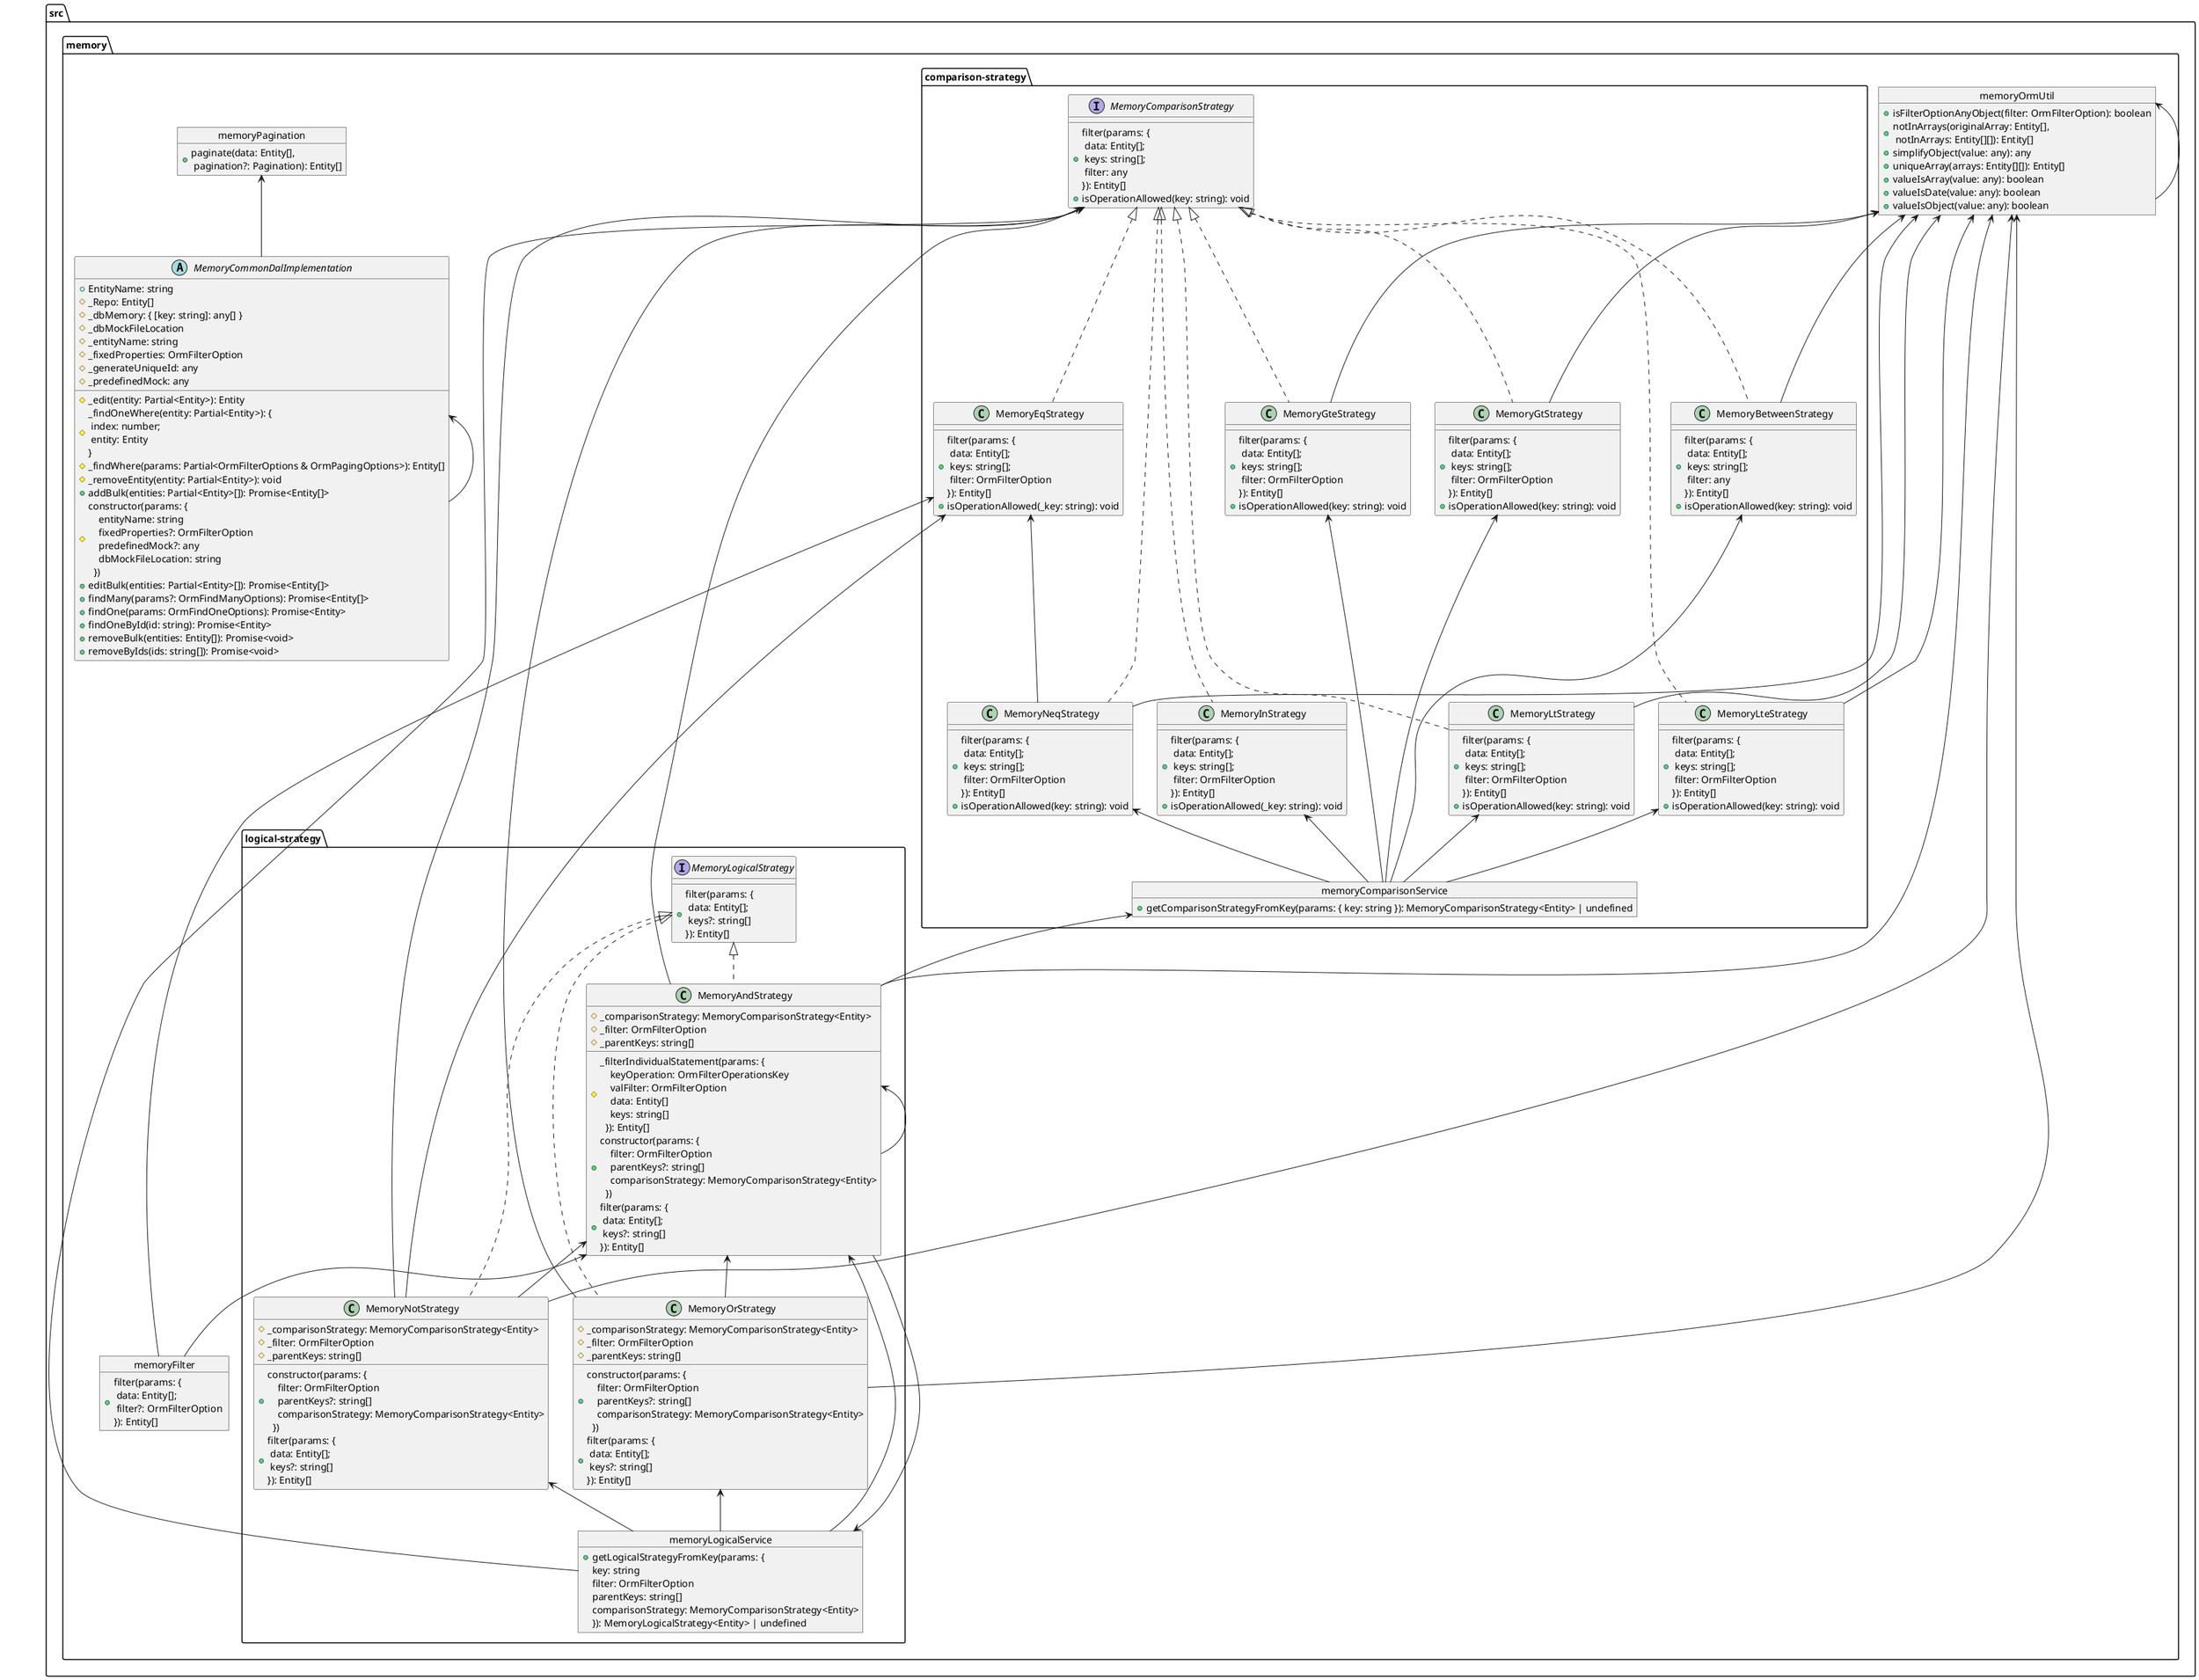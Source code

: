 @startuml
    folder "src" as src_b874d07 {
      folder "memory" as memory_2745eb49 {
        abstract "MemoryCommonDalImplementation" as memory_common_dal_implementation_ffe25155 {
          + EntityName: string
          # _Repo: Entity[]
          # _dbMemory: { [key: string]: any[] }
          # _dbMockFileLocation
          # _edit(entity: Partial<Entity>): Entity
          # _entityName: string
          # _findOneWhere(entity: Partial<Entity>): {\n index: number;\n entity: Entity \n}
          # _findWhere(params: Partial<OrmFilterOptions & OrmPagingOptions>): Entity[]
          # _fixedProperties: OrmFilterOption
          # _generateUniqueId: any
          # _predefinedMock: any
          # _removeEntity(entity: Partial<Entity>): void
          + addBulk(entities: Partial<Entity>[]): Promise<Entity[]>
          # constructor(params: {\n    entityName: string\n    fixedProperties?: OrmFilterOption\n    predefinedMock?: any\n    dbMockFileLocation: string\n  })
          + editBulk(entities: Partial<Entity>[]): Promise<Entity[]>
          + findMany(params?: OrmFindManyOptions): Promise<Entity[]>
          + findOne(params: OrmFindOneOptions): Promise<Entity>
          + findOneById(id: string): Promise<Entity>
          + removeBulk(entities: Entity[]): Promise<void>
          + removeByIds(ids: string[]): Promise<void>
        }
        object "memoryFilter" as memory_filter_92d4bb83 {
          + filter(params: {\n data: Entity[];\n filter?: OrmFilterOption \n}): Entity[]
        }
        object "memoryOrmUtil" as memory_orm_util_a491a15a {
          + isFilterOptionAnyObject(filter: OrmFilterOption): boolean
          + notInArrays(originalArray: Entity[],\n notInArrays: Entity[][]): Entity[]
          + simplifyObject(value: any): any
          + uniqueArray(arrays: Entity[][]): Entity[]
          + valueIsArray(value: any): boolean
          + valueIsDate(value: any): boolean
          + valueIsObject(value: any): boolean
        }
        object "memoryPagination" as memory_pagination_6b93d0af {
          + paginate(data: Entity[],\n pagination?: Pagination): Entity[]
        }
        folder "comparison-strategy" as comparison_strategy_c2c922a9 {
          class "MemoryBetweenStrategy" as memory_between_strategy_521b257f {
            + filter(params: {\n data: Entity[];\n keys: string[];\n filter: any \n}): Entity[]
            + isOperationAllowed(key: string): void
          }
          object "memoryComparisonService" as memory_comparison_service_129f4c2a {
            + getComparisonStrategyFromKey(params: { key: string }): MemoryComparisonStrategy<Entity> | undefined
          }
          interface "MemoryComparisonStrategy" as memory_comparison_strategy_664f732c {
            + filter(params: {\n data: Entity[];\n keys: string[];\n filter: any \n}): Entity[]
            + isOperationAllowed(key: string): void
          }
          class "MemoryEqStrategy" as memory_eq_strategy_eba67c41 {
            + filter(params: {\n data: Entity[];\n keys: string[];\n filter: OrmFilterOption \n}): Entity[]
            + isOperationAllowed(_key: string): void
          }
          class "MemoryGtStrategy" as memory_gt_strategy_407e09e6 {
            + filter(params: {\n data: Entity[];\n keys: string[];\n filter: OrmFilterOption \n}): Entity[]
            + isOperationAllowed(key: string): void
          }
          class "MemoryGteStrategy" as memory_gte_strategy_3c9bbbc3 {
            + filter(params: {\n data: Entity[];\n keys: string[];\n filter: OrmFilterOption \n}): Entity[]
            + isOperationAllowed(key: string): void
          }
          class "MemoryInStrategy" as memory_in_strategy_28455ab2 {
            + filter(params: {\n data: Entity[];\n keys: string[];\n filter: OrmFilterOption \n}): Entity[]
            + isOperationAllowed(_key: string): void
          }
          class "MemoryLtStrategy" as memory_lt_strategy_b253aaed {
            + filter(params: {\n data: Entity[];\n keys: string[];\n filter: OrmFilterOption \n}): Entity[]
            + isOperationAllowed(key: string): void
          }
          class "MemoryLteStrategy" as memory_lte_strategy_574b848 {
            + filter(params: {\n data: Entity[];\n keys: string[];\n filter: OrmFilterOption \n}): Entity[]
            + isOperationAllowed(key: string): void
          }
          class "MemoryNeqStrategy" as memory_neq_strategy_3c583bef {
            + filter(params: {\n data: Entity[];\n keys: string[];\n filter: OrmFilterOption \n}): Entity[]
            + isOperationAllowed(key: string): void
          }
        }
        folder "logical-strategy" as logical_strategy_c71ac013 {
          class "MemoryAndStrategy" as memory_and_strategy_c31ee644 {
            # _comparisonStrategy: MemoryComparisonStrategy<Entity>
            # _filter: OrmFilterOption
            # _filterIndividualStatement(params: {\n    keyOperation: OrmFilterOperationsKey\n    valFilter: OrmFilterOption\n    data: Entity[]\n    keys: string[]\n  }): Entity[]
            # _parentKeys: string[]
            + constructor(params: {\n    filter: OrmFilterOption\n    parentKeys?: string[]\n    comparisonStrategy: MemoryComparisonStrategy<Entity>\n  })
            + filter(params: {\n data: Entity[];\n keys?: string[] \n}): Entity[]
          }
          object "memoryLogicalService" as memory_logical_service_885b1daa {
            + getLogicalStrategyFromKey(params: {
                key: string
                filter: OrmFilterOption
                parentKeys: string[]
                comparisonStrategy: MemoryComparisonStrategy<Entity>
              }): MemoryLogicalStrategy<Entity> | undefined
          }
          interface "MemoryLogicalStrategy" as memory_logical_strategy_3f36842c {
            + filter(params: {\n data: Entity[];\n keys?: string[] \n}): Entity[]
          }
          class "MemoryNotStrategy" as memory_not_strategy_51941c3a {
            # _comparisonStrategy: MemoryComparisonStrategy<Entity>
            # _filter: OrmFilterOption
            # _parentKeys: string[]
            + constructor(params: {\n    filter: OrmFilterOption\n    parentKeys?: string[]\n    comparisonStrategy: MemoryComparisonStrategy<Entity>\n  })
            + filter(params: {\n data: Entity[];\n keys?: string[] \n}): Entity[]
          }
          class "MemoryOrStrategy" as memory_or_strategy_a63d7372 {
            # _comparisonStrategy: MemoryComparisonStrategy<Entity>
            # _filter: OrmFilterOption
            # _parentKeys: string[]
            + constructor(params: {\n    filter: OrmFilterOption\n    parentKeys?: string[]\n    comparisonStrategy: MemoryComparisonStrategy<Entity>\n  })
            + filter(params: {\n data: Entity[];\n keys?: string[] \n}): Entity[]
          }
        }
      }
    }
  memory_between_strategy_521b257f -up-> memory_orm_util_a491a15a
  memory_between_strategy_521b257f .up.|> memory_comparison_strategy_664f732c
  memory_comparison_service_129f4c2a -up-> memory_between_strategy_521b257f
  memory_comparison_service_129f4c2a -up-> memory_gt_strategy_407e09e6
  memory_comparison_service_129f4c2a -up-> memory_gte_strategy_3c9bbbc3
  memory_comparison_service_129f4c2a -up-> memory_in_strategy_28455ab2
  memory_comparison_service_129f4c2a -up-> memory_lt_strategy_b253aaed
  memory_comparison_service_129f4c2a -up-> memory_lte_strategy_574b848
  memory_comparison_service_129f4c2a -up-> memory_neq_strategy_3c583bef
  memory_eq_strategy_eba67c41 .up.|> memory_comparison_strategy_664f732c
  memory_gt_strategy_407e09e6 -up-> memory_orm_util_a491a15a
  memory_gt_strategy_407e09e6 .up.|> memory_comparison_strategy_664f732c
  memory_gte_strategy_3c9bbbc3 -up-> memory_orm_util_a491a15a
  memory_gte_strategy_3c9bbbc3 .up.|> memory_comparison_strategy_664f732c
  memory_in_strategy_28455ab2 .up.|> memory_comparison_strategy_664f732c
  memory_lt_strategy_b253aaed -up-> memory_orm_util_a491a15a
  memory_lt_strategy_b253aaed .up.|> memory_comparison_strategy_664f732c
  memory_lte_strategy_574b848 -up-> memory_orm_util_a491a15a
  memory_lte_strategy_574b848 .up.|> memory_comparison_strategy_664f732c
  memory_neq_strategy_3c583bef -up-> memory_orm_util_a491a15a
  memory_neq_strategy_3c583bef -up-> memory_eq_strategy_eba67c41
  memory_neq_strategy_3c583bef .up.|> memory_comparison_strategy_664f732c
  memory_and_strategy_c31ee644 -up-> memory_comparison_service_129f4c2a
  memory_and_strategy_c31ee644 -up-> memory_comparison_strategy_664f732c
  memory_and_strategy_c31ee644 -up-> memory_orm_util_a491a15a
  memory_and_strategy_c31ee644 -up-> memory_logical_service_885b1daa
  memory_and_strategy_c31ee644 -up-> memory_and_strategy_c31ee644
  memory_and_strategy_c31ee644 .up.|> memory_logical_strategy_3f36842c
  memory_logical_service_885b1daa -up-> memory_comparison_strategy_664f732c
  memory_logical_service_885b1daa -up-> memory_and_strategy_c31ee644
  memory_logical_service_885b1daa -up-> memory_not_strategy_51941c3a
  memory_logical_service_885b1daa -up-> memory_or_strategy_a63d7372
  memory_not_strategy_51941c3a -up-> memory_comparison_strategy_664f732c
  memory_not_strategy_51941c3a -up-> memory_eq_strategy_eba67c41
  memory_not_strategy_51941c3a -up-> memory_orm_util_a491a15a
  memory_not_strategy_51941c3a -up-> memory_and_strategy_c31ee644
  memory_not_strategy_51941c3a .up.|> memory_logical_strategy_3f36842c
  memory_or_strategy_a63d7372 -up-> memory_comparison_strategy_664f732c
  memory_or_strategy_a63d7372 -up-> memory_orm_util_a491a15a
  memory_or_strategy_a63d7372 -up-> memory_and_strategy_c31ee644
  memory_or_strategy_a63d7372 .up.|> memory_logical_strategy_3f36842c
  memory_common_dal_implementation_ffe25155 -up-> memory_pagination_6b93d0af
  memory_common_dal_implementation_ffe25155 -up-> memory_common_dal_implementation_ffe25155
  memory_filter_92d4bb83 -up-> memory_eq_strategy_eba67c41
  memory_filter_92d4bb83 -up-> memory_and_strategy_c31ee644
  memory_orm_util_a491a15a -up-> memory_orm_util_a491a15a
@enduml